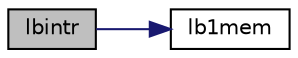 digraph "lbintr"
{
  edge [fontname="Helvetica",fontsize="10",labelfontname="Helvetica",labelfontsize="10"];
  node [fontname="Helvetica",fontsize="10",shape=record];
  rankdir="LR";
  Node1 [label="lbintr",height=0.2,width=0.4,color="black", fillcolor="grey75", style="filled", fontcolor="black"];
  Node1 -> Node2 [color="midnightblue",fontsize="10",style="solid",fontname="Helvetica"];
  Node2 [label="lb1mem",height=0.2,width=0.4,color="black", fillcolor="white", style="filled",URL="$lb1mem_8f.html#a4c4e16839f91aa35aad9878ec7c63a5f"];
}
